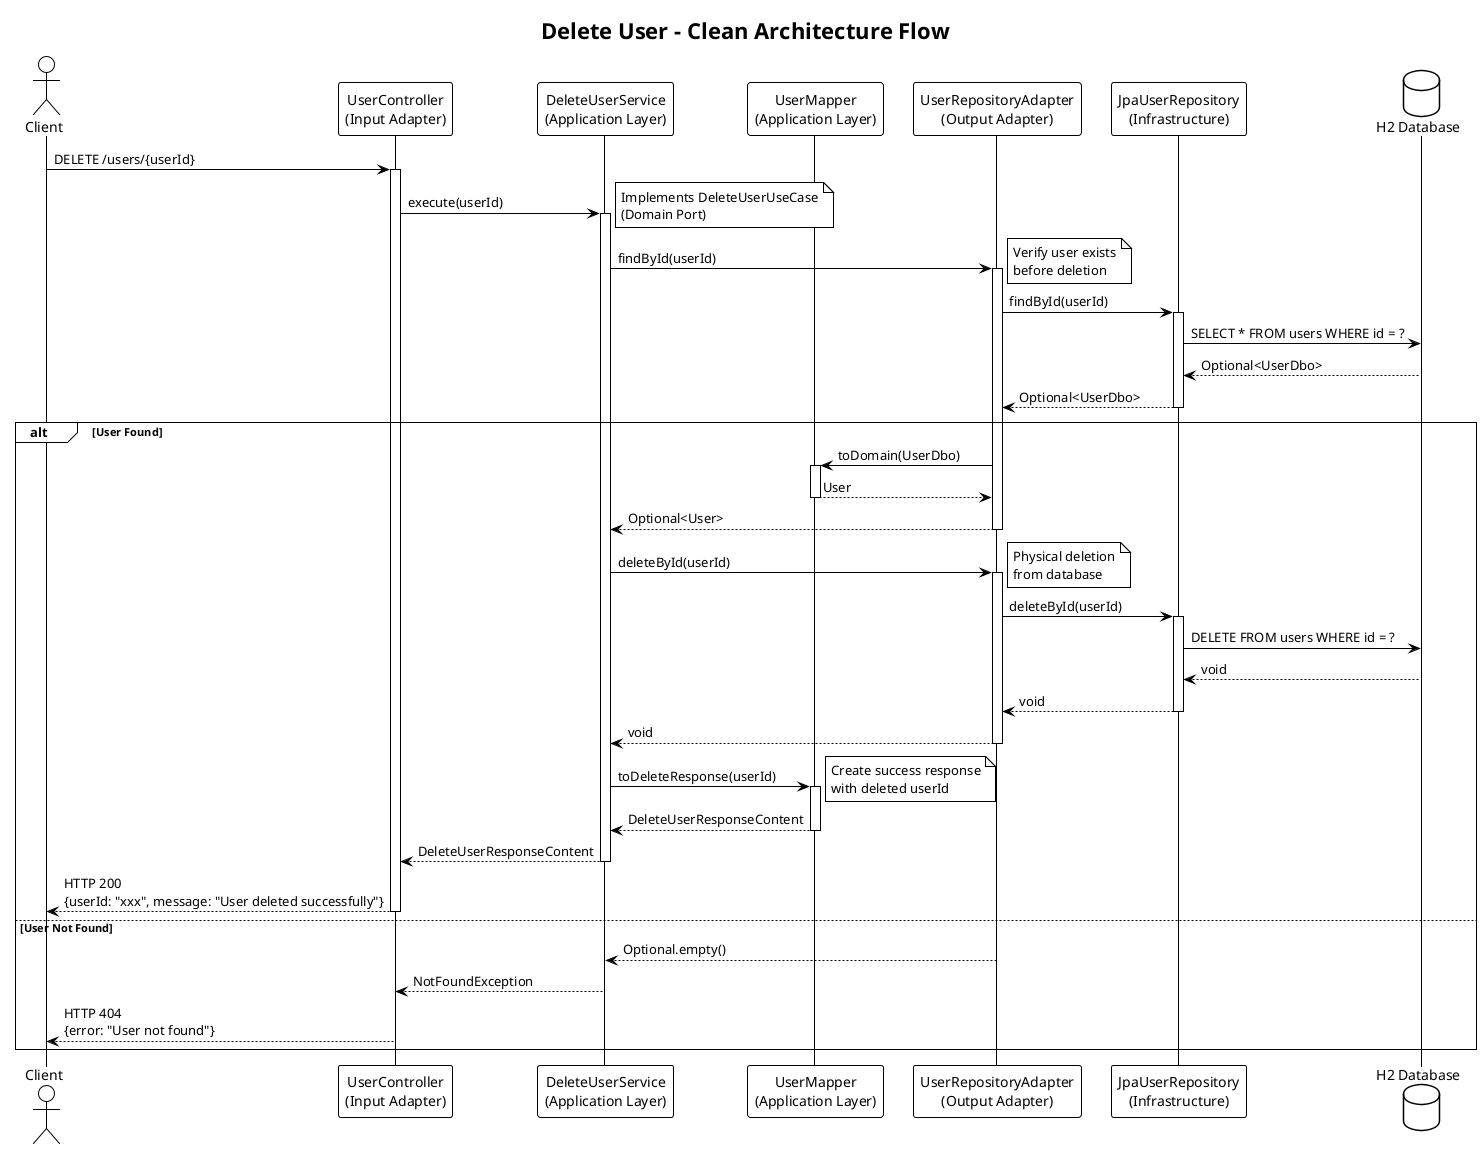 @startuml DeleteUser
!theme plain
title Delete User - Clean Architecture Flow

actor Client
participant "UserController\n(Input Adapter)" as Controller
participant "DeleteUserService\n(Application Layer)" as Service
participant "UserMapper\n(Application Layer)" as Mapper
participant "UserRepositoryAdapter\n(Output Adapter)" as RepoAdapter
participant "JpaUserRepository\n(Infrastructure)" as JpaRepo
database "H2 Database" as DB

Client -> Controller: DELETE /users/{userId}
activate Controller

Controller -> Service: execute(userId)
activate Service
note right: Implements DeleteUserUseCase\n(Domain Port)

Service -> RepoAdapter: findById(userId)
activate RepoAdapter
note right: Verify user exists\nbefore deletion

RepoAdapter -> JpaRepo: findById(userId)
activate JpaRepo
JpaRepo -> DB: SELECT * FROM users WHERE id = ?
DB --> JpaRepo: Optional<UserDbo>
JpaRepo --> RepoAdapter: Optional<UserDbo>
deactivate JpaRepo

alt User Found
    RepoAdapter -> Mapper: toDomain(UserDbo)
    activate Mapper
    Mapper --> RepoAdapter: User
    deactivate Mapper
    
    RepoAdapter --> Service: Optional<User>
    deactivate RepoAdapter
    
    Service -> RepoAdapter: deleteById(userId)
    activate RepoAdapter
    note right: Physical deletion\nfrom database
    
    RepoAdapter -> JpaRepo: deleteById(userId)
    activate JpaRepo
    JpaRepo -> DB: DELETE FROM users WHERE id = ?
    DB --> JpaRepo: void
    JpaRepo --> RepoAdapter: void
    deactivate JpaRepo
    
    RepoAdapter --> Service: void
    deactivate RepoAdapter
    
    Service -> Mapper: toDeleteResponse(userId)
    activate Mapper
    note right: Create success response\nwith deleted userId
    Mapper --> Service: DeleteUserResponseContent
    deactivate Mapper
    
    Service --> Controller: DeleteUserResponseContent
    deactivate Service
    
    Controller --> Client: HTTP 200\n{userId: "xxx", message: "User deleted successfully"}
    deactivate Controller

else User Not Found
    RepoAdapter --> Service: Optional.empty()
    deactivate RepoAdapter
    
    Service --> Controller: NotFoundException
    deactivate Service
    
    Controller --> Client: HTTP 404\n{error: "User not found"}
    deactivate Controller
end

@enduml